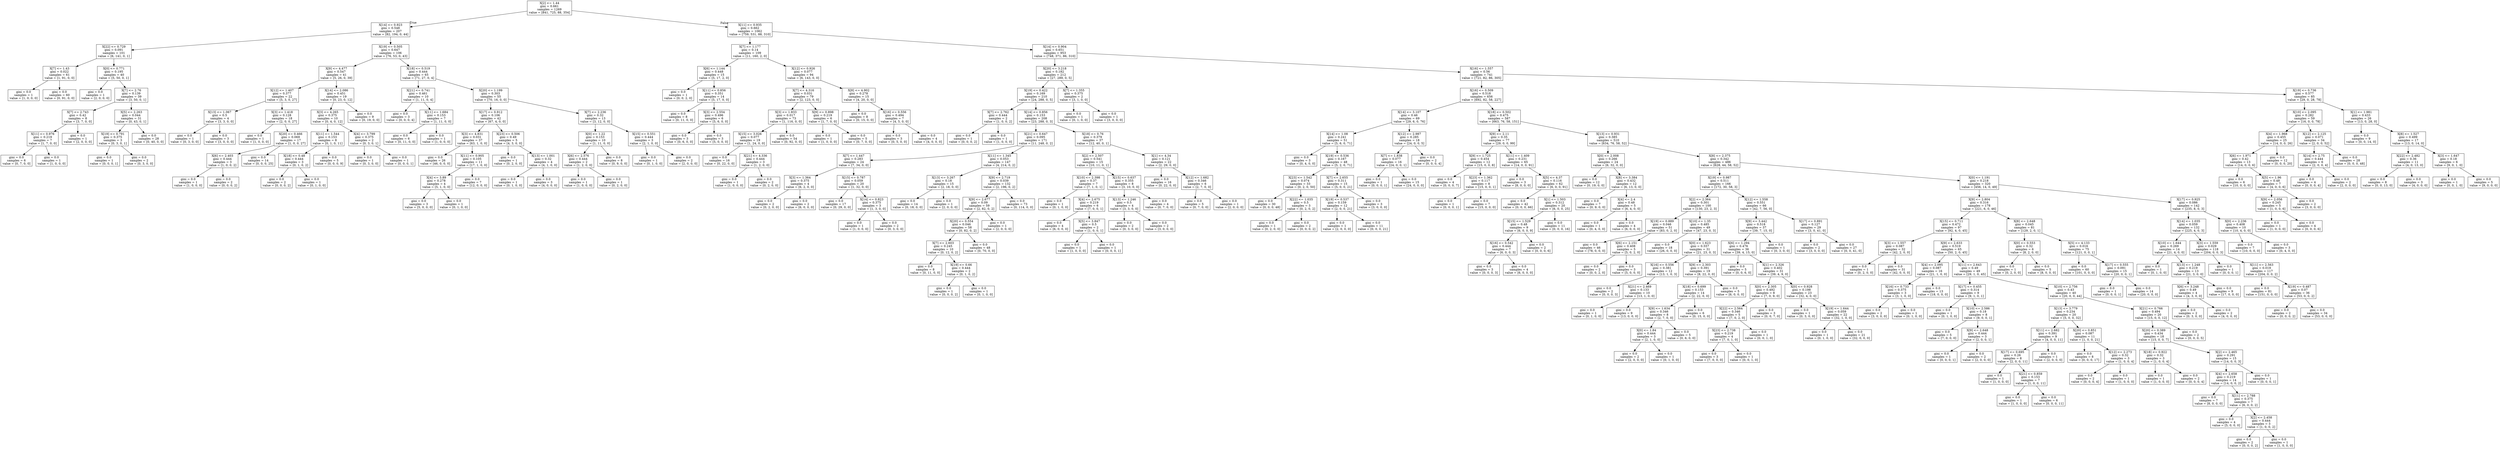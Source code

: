 digraph Tree {
node [shape=box] ;
0 [label="X[2] <= 1.44\ngini = 0.661\nsamples = 1269\nvalue = [841, 725, 88, 354]"] ;
1 [label="X[14] <= 0.923\ngini = 0.548\nsamples = 207\nvalue = [82, 194, 0, 44]"] ;
0 -> 1 [labeldistance=2.5, labelangle=45, headlabel="True"] ;
2 [label="X[22] <= 0.729\ngini = 0.091\nsamples = 101\nvalue = [6, 141, 0, 1]"] ;
1 -> 2 ;
3 [label="X[7] <= 1.43\ngini = 0.022\nsamples = 61\nvalue = [1, 91, 0, 0]"] ;
2 -> 3 ;
4 [label="gini = 0.0\nsamples = 1\nvalue = [1, 0, 0, 0]"] ;
3 -> 4 ;
5 [label="gini = 0.0\nsamples = 60\nvalue = [0, 91, 0, 0]"] ;
3 -> 5 ;
6 [label="X[0] <= 0.771\ngini = 0.195\nsamples = 40\nvalue = [5, 50, 0, 1]"] ;
2 -> 6 ;
7 [label="gini = 0.0\nsamples = 1\nvalue = [2, 0, 0, 0]"] ;
6 -> 7 ;
8 [label="X[7] <= 2.76\ngini = 0.139\nsamples = 39\nvalue = [3, 50, 0, 1]"] ;
6 -> 8 ;
9 [label="X[7] <= 2.743\ngini = 0.42\nsamples = 8\nvalue = [3, 7, 0, 0]"] ;
8 -> 9 ;
10 [label="X[11] <= 0.976\ngini = 0.219\nsamples = 7\nvalue = [1, 7, 0, 0]"] ;
9 -> 10 ;
11 [label="gini = 0.0\nsamples = 6\nvalue = [0, 7, 0, 0]"] ;
10 -> 11 ;
12 [label="gini = 0.0\nsamples = 1\nvalue = [1, 0, 0, 0]"] ;
10 -> 12 ;
13 [label="gini = 0.0\nsamples = 1\nvalue = [2, 0, 0, 0]"] ;
9 -> 13 ;
14 [label="X[5] <= 2.263\ngini = 0.044\nsamples = 31\nvalue = [0, 43, 0, 1]"] ;
8 -> 14 ;
15 [label="X[19] <= 0.791\ngini = 0.375\nsamples = 3\nvalue = [0, 3, 0, 1]"] ;
14 -> 15 ;
16 [label="gini = 0.0\nsamples = 1\nvalue = [0, 0, 0, 1]"] ;
15 -> 16 ;
17 [label="gini = 0.0\nsamples = 2\nvalue = [0, 3, 0, 0]"] ;
15 -> 17 ;
18 [label="gini = 0.0\nsamples = 28\nvalue = [0, 40, 0, 0]"] ;
14 -> 18 ;
19 [label="X[19] <= 0.505\ngini = 0.647\nsamples = 106\nvalue = [76, 53, 0, 43]"] ;
1 -> 19 ;
20 [label="X[9] <= 4.477\ngini = 0.547\nsamples = 41\nvalue = [5, 26, 0, 39]"] ;
19 -> 20 ;
21 [label="X[12] <= 1.407\ngini = 0.377\nsamples = 22\nvalue = [5, 3, 0, 27]"] ;
20 -> 21 ;
22 [label="X[13] <= 1.067\ngini = 0.5\nsamples = 4\nvalue = [3, 3, 0, 0]"] ;
21 -> 22 ;
23 [label="gini = 0.0\nsamples = 1\nvalue = [0, 3, 0, 0]"] ;
22 -> 23 ;
24 [label="gini = 0.0\nsamples = 3\nvalue = [3, 0, 0, 0]"] ;
22 -> 24 ;
25 [label="X[3] <= 1.418\ngini = 0.128\nsamples = 18\nvalue = [2, 0, 0, 27]"] ;
21 -> 25 ;
26 [label="gini = 0.0\nsamples = 1\nvalue = [1, 0, 0, 0]"] ;
25 -> 26 ;
27 [label="X[20] <= 0.466\ngini = 0.069\nsamples = 17\nvalue = [1, 0, 0, 27]"] ;
25 -> 27 ;
28 [label="X[6] <= 2.403\ngini = 0.444\nsamples = 3\nvalue = [1, 0, 0, 2]"] ;
27 -> 28 ;
29 [label="gini = 0.0\nsamples = 1\nvalue = [1, 0, 0, 0]"] ;
28 -> 29 ;
30 [label="gini = 0.0\nsamples = 2\nvalue = [0, 0, 0, 2]"] ;
28 -> 30 ;
31 [label="gini = 0.0\nsamples = 14\nvalue = [0, 0, 0, 25]"] ;
27 -> 31 ;
32 [label="X[14] <= 2.086\ngini = 0.451\nsamples = 19\nvalue = [0, 23, 0, 12]"] ;
20 -> 32 ;
33 [label="X[3] <= 4.265\ngini = 0.375\nsamples = 10\nvalue = [0, 4, 0, 12]"] ;
32 -> 33 ;
34 [label="X[11] <= 1.544\ngini = 0.153\nsamples = 8\nvalue = [0, 1, 0, 11]"] ;
33 -> 34 ;
35 [label="X[18] <= 0.48\ngini = 0.444\nsamples = 3\nvalue = [0, 1, 0, 2]"] ;
34 -> 35 ;
36 [label="gini = 0.0\nsamples = 2\nvalue = [0, 0, 0, 2]"] ;
35 -> 36 ;
37 [label="gini = 0.0\nsamples = 1\nvalue = [0, 1, 0, 0]"] ;
35 -> 37 ;
38 [label="gini = 0.0\nsamples = 5\nvalue = [0, 0, 0, 9]"] ;
34 -> 38 ;
39 [label="X[4] <= 3.799\ngini = 0.375\nsamples = 2\nvalue = [0, 3, 0, 1]"] ;
33 -> 39 ;
40 [label="gini = 0.0\nsamples = 1\nvalue = [0, 3, 0, 0]"] ;
39 -> 40 ;
41 [label="gini = 0.0\nsamples = 1\nvalue = [0, 0, 0, 1]"] ;
39 -> 41 ;
42 [label="gini = 0.0\nsamples = 9\nvalue = [0, 19, 0, 0]"] ;
32 -> 42 ;
43 [label="X[18] <= 0.519\ngini = 0.444\nsamples = 65\nvalue = [71, 27, 0, 4]"] ;
19 -> 43 ;
44 [label="X[21] <= 0.741\ngini = 0.461\nsamples = 10\nvalue = [1, 11, 0, 4]"] ;
43 -> 44 ;
45 [label="gini = 0.0\nsamples = 3\nvalue = [0, 0, 0, 4]"] ;
44 -> 45 ;
46 [label="X[11] <= 1.684\ngini = 0.153\nsamples = 7\nvalue = [1, 11, 0, 0]"] ;
44 -> 46 ;
47 [label="gini = 0.0\nsamples = 6\nvalue = [0, 11, 0, 0]"] ;
46 -> 47 ;
48 [label="gini = 0.0\nsamples = 1\nvalue = [1, 0, 0, 0]"] ;
46 -> 48 ;
49 [label="X[20] <= 1.199\ngini = 0.303\nsamples = 55\nvalue = [70, 16, 0, 0]"] ;
43 -> 49 ;
50 [label="X[17] <= 0.912\ngini = 0.106\nsamples = 42\nvalue = [67, 4, 0, 0]"] ;
49 -> 50 ;
51 [label="X[3] <= 4.831\ngini = 0.031\nsamples = 37\nvalue = [63, 1, 0, 0]"] ;
50 -> 51 ;
52 [label="gini = 0.0\nsamples = 26\nvalue = [46, 0, 0, 0]"] ;
51 -> 52 ;
53 [label="X[11] <= 0.905\ngini = 0.105\nsamples = 11\nvalue = [17, 1, 0, 0]"] ;
51 -> 53 ;
54 [label="X[4] <= 3.89\ngini = 0.278\nsamples = 4\nvalue = [5, 1, 0, 0]"] ;
53 -> 54 ;
55 [label="gini = 0.0\nsamples = 3\nvalue = [5, 0, 0, 0]"] ;
54 -> 55 ;
56 [label="gini = 0.0\nsamples = 1\nvalue = [0, 1, 0, 0]"] ;
54 -> 56 ;
57 [label="gini = 0.0\nsamples = 7\nvalue = [12, 0, 0, 0]"] ;
53 -> 57 ;
58 [label="X[23] <= 0.506\ngini = 0.49\nsamples = 5\nvalue = [4, 3, 0, 0]"] ;
50 -> 58 ;
59 [label="gini = 0.0\nsamples = 1\nvalue = [0, 2, 0, 0]"] ;
58 -> 59 ;
60 [label="X[13] <= 1.001\ngini = 0.32\nsamples = 4\nvalue = [4, 1, 0, 0]"] ;
58 -> 60 ;
61 [label="gini = 0.0\nsamples = 1\nvalue = [0, 1, 0, 0]"] ;
60 -> 61 ;
62 [label="gini = 0.0\nsamples = 3\nvalue = [4, 0, 0, 0]"] ;
60 -> 62 ;
63 [label="X[7] <= 2.236\ngini = 0.32\nsamples = 13\nvalue = [3, 12, 0, 0]"] ;
49 -> 63 ;
64 [label="X[0] <= 1.22\ngini = 0.153\nsamples = 10\nvalue = [1, 11, 0, 0]"] ;
63 -> 64 ;
65 [label="X[6] <= 2.576\ngini = 0.444\nsamples = 2\nvalue = [1, 2, 0, 0]"] ;
64 -> 65 ;
66 [label="gini = 0.0\nsamples = 1\nvalue = [1, 0, 0, 0]"] ;
65 -> 66 ;
67 [label="gini = 0.0\nsamples = 1\nvalue = [0, 2, 0, 0]"] ;
65 -> 67 ;
68 [label="gini = 0.0\nsamples = 8\nvalue = [0, 9, 0, 0]"] ;
64 -> 68 ;
69 [label="X[15] <= 0.551\ngini = 0.444\nsamples = 3\nvalue = [2, 1, 0, 0]"] ;
63 -> 69 ;
70 [label="gini = 0.0\nsamples = 1\nvalue = [0, 1, 0, 0]"] ;
69 -> 70 ;
71 [label="gini = 0.0\nsamples = 2\nvalue = [2, 0, 0, 0]"] ;
69 -> 71 ;
72 [label="X[11] <= 0.935\ngini = 0.662\nsamples = 1062\nvalue = [759, 531, 88, 310]"] ;
0 -> 72 [labeldistance=2.5, labelangle=-45, headlabel="False"] ;
73 [label="X[7] <= 1.177\ngini = 0.14\nsamples = 109\nvalue = [11, 160, 2, 0]"] ;
72 -> 73 ;
74 [label="X[6] <= 1.144\ngini = 0.448\nsamples = 15\nvalue = [5, 17, 2, 0]"] ;
73 -> 74 ;
75 [label="gini = 0.0\nsamples = 1\nvalue = [0, 0, 2, 0]"] ;
74 -> 75 ;
76 [label="X[11] <= 0.856\ngini = 0.351\nsamples = 14\nvalue = [5, 17, 0, 0]"] ;
74 -> 76 ;
77 [label="gini = 0.0\nsamples = 8\nvalue = [0, 11, 0, 0]"] ;
76 -> 77 ;
78 [label="X[3] <= 2.554\ngini = 0.496\nsamples = 6\nvalue = [5, 6, 0, 0]"] ;
76 -> 78 ;
79 [label="gini = 0.0\nsamples = 3\nvalue = [0, 6, 0, 0]"] ;
78 -> 79 ;
80 [label="gini = 0.0\nsamples = 3\nvalue = [5, 0, 0, 0]"] ;
78 -> 80 ;
81 [label="X[12] <= 0.926\ngini = 0.077\nsamples = 94\nvalue = [6, 143, 0, 0]"] ;
73 -> 81 ;
82 [label="X[7] <= 4.316\ngini = 0.031\nsamples = 79\nvalue = [2, 123, 0, 0]"] ;
81 -> 82 ;
83 [label="X[3] <= 1.833\ngini = 0.017\nsamples = 73\nvalue = [1, 116, 0, 0]"] ;
82 -> 83 ;
84 [label="X[15] <= 3.026\ngini = 0.077\nsamples = 19\nvalue = [1, 24, 0, 0]"] ;
83 -> 84 ;
85 [label="gini = 0.0\nsamples = 16\nvalue = [0, 22, 0, 0]"] ;
84 -> 85 ;
86 [label="X[21] <= 4.336\ngini = 0.444\nsamples = 3\nvalue = [1, 2, 0, 0]"] ;
84 -> 86 ;
87 [label="gini = 0.0\nsamples = 1\nvalue = [1, 0, 0, 0]"] ;
86 -> 87 ;
88 [label="gini = 0.0\nsamples = 2\nvalue = [0, 2, 0, 0]"] ;
86 -> 88 ;
89 [label="gini = 0.0\nsamples = 54\nvalue = [0, 92, 0, 0]"] ;
83 -> 89 ;
90 [label="X[9] <= 0.898\ngini = 0.219\nsamples = 6\nvalue = [1, 7, 0, 0]"] ;
82 -> 90 ;
91 [label="gini = 0.0\nsamples = 1\nvalue = [1, 0, 0, 0]"] ;
90 -> 91 ;
92 [label="gini = 0.0\nsamples = 5\nvalue = [0, 7, 0, 0]"] ;
90 -> 92 ;
93 [label="X[8] <= 4.902\ngini = 0.278\nsamples = 15\nvalue = [4, 20, 0, 0]"] ;
81 -> 93 ;
94 [label="gini = 0.0\nsamples = 8\nvalue = [0, 15, 0, 0]"] ;
93 -> 94 ;
95 [label="X[16] <= 0.556\ngini = 0.494\nsamples = 7\nvalue = [4, 5, 0, 0]"] ;
93 -> 95 ;
96 [label="gini = 0.0\nsamples = 3\nvalue = [0, 5, 0, 0]"] ;
95 -> 96 ;
97 [label="gini = 0.0\nsamples = 4\nvalue = [4, 0, 0, 0]"] ;
95 -> 97 ;
98 [label="X[14] <= 0.904\ngini = 0.651\nsamples = 953\nvalue = [748, 371, 86, 310]"] ;
72 -> 98 ;
99 [label="X[20] <= 3.218\ngini = 0.182\nsamples = 212\nvalue = [27, 289, 0, 5]"] ;
98 -> 99 ;
100 [label="X[19] <= 0.422\ngini = 0.169\nsamples = 210\nvalue = [24, 288, 0, 5]"] ;
99 -> 100 ;
101 [label="X[7] <= 2.762\ngini = 0.444\nsamples = 2\nvalue = [1, 0, 0, 2]"] ;
100 -> 101 ;
102 [label="gini = 0.0\nsamples = 1\nvalue = [0, 0, 0, 2]"] ;
101 -> 102 ;
103 [label="gini = 0.0\nsamples = 1\nvalue = [1, 0, 0, 0]"] ;
101 -> 103 ;
104 [label="X[14] <= 0.856\ngini = 0.153\nsamples = 208\nvalue = [23, 288, 0, 3]"] ;
100 -> 104 ;
105 [label="X[21] <= 0.647\ngini = 0.095\nsamples = 171\nvalue = [11, 248, 0, 2]"] ;
104 -> 105 ;
106 [label="X[7] <= 1.447\ngini = 0.283\nsamples = 24\nvalue = [7, 34, 0, 0]"] ;
105 -> 106 ;
107 [label="X[3] <= 1.364\ngini = 0.375\nsamples = 4\nvalue = [6, 2, 0, 0]"] ;
106 -> 107 ;
108 [label="gini = 0.0\nsamples = 2\nvalue = [0, 2, 0, 0]"] ;
107 -> 108 ;
109 [label="gini = 0.0\nsamples = 2\nvalue = [6, 0, 0, 0]"] ;
107 -> 109 ;
110 [label="X[15] <= 0.787\ngini = 0.059\nsamples = 20\nvalue = [1, 32, 0, 0]"] ;
106 -> 110 ;
111 [label="gini = 0.0\nsamples = 17\nvalue = [0, 29, 0, 0]"] ;
110 -> 111 ;
112 [label="X[14] <= 0.823\ngini = 0.375\nsamples = 3\nvalue = [1, 3, 0, 0]"] ;
110 -> 112 ;
113 [label="gini = 0.0\nsamples = 1\nvalue = [1, 0, 0, 0]"] ;
112 -> 113 ;
114 [label="gini = 0.0\nsamples = 2\nvalue = [0, 3, 0, 0]"] ;
112 -> 114 ;
115 [label="X[11] <= 1.345\ngini = 0.053\nsamples = 147\nvalue = [4, 214, 0, 2]"] ;
105 -> 115 ;
116 [label="X[13] <= 3.267\ngini = 0.18\nsamples = 15\nvalue = [2, 18, 0, 0]"] ;
115 -> 116 ;
117 [label="gini = 0.0\nsamples = 14\nvalue = [0, 18, 0, 0]"] ;
116 -> 117 ;
118 [label="gini = 0.0\nsamples = 1\nvalue = [2, 0, 0, 0]"] ;
116 -> 118 ;
119 [label="X[9] <= 2.719\ngini = 0.039\nsamples = 132\nvalue = [2, 196, 0, 2]"] ;
115 -> 119 ;
120 [label="X[9] <= 2.677\ngini = 0.09\nsamples = 59\nvalue = [2, 82, 0, 2]"] ;
119 -> 120 ;
121 [label="X[20] <= 0.554\ngini = 0.046\nsamples = 58\nvalue = [0, 82, 0, 2]"] ;
120 -> 121 ;
122 [label="X[7] <= 2.603\ngini = 0.245\nsamples = 10\nvalue = [0, 12, 0, 2]"] ;
121 -> 122 ;
123 [label="gini = 0.0\nsamples = 8\nvalue = [0, 11, 0, 0]"] ;
122 -> 123 ;
124 [label="X[19] <= 0.66\ngini = 0.444\nsamples = 2\nvalue = [0, 1, 0, 2]"] ;
122 -> 124 ;
125 [label="gini = 0.0\nsamples = 1\nvalue = [0, 0, 0, 2]"] ;
124 -> 125 ;
126 [label="gini = 0.0\nsamples = 1\nvalue = [0, 1, 0, 0]"] ;
124 -> 126 ;
127 [label="gini = 0.0\nsamples = 48\nvalue = [0, 70, 0, 0]"] ;
121 -> 127 ;
128 [label="gini = 0.0\nsamples = 1\nvalue = [2, 0, 0, 0]"] ;
120 -> 128 ;
129 [label="gini = 0.0\nsamples = 73\nvalue = [0, 114, 0, 0]"] ;
119 -> 129 ;
130 [label="X[18] <= 0.76\ngini = 0.379\nsamples = 37\nvalue = [12, 40, 0, 1]"] ;
104 -> 130 ;
131 [label="X[2] <= 2.507\ngini = 0.541\nsamples = 15\nvalue = [10, 11, 0, 1]"] ;
130 -> 131 ;
132 [label="X[10] <= 2.398\ngini = 0.37\nsamples = 7\nvalue = [7, 1, 0, 1]"] ;
131 -> 132 ;
133 [label="gini = 0.0\nsamples = 1\nvalue = [0, 1, 0, 0]"] ;
132 -> 133 ;
134 [label="X[4] <= 2.675\ngini = 0.219\nsamples = 6\nvalue = [7, 0, 0, 1]"] ;
132 -> 134 ;
135 [label="gini = 0.0\nsamples = 4\nvalue = [6, 0, 0, 0]"] ;
134 -> 135 ;
136 [label="X[5] <= 3.847\ngini = 0.5\nsamples = 2\nvalue = [1, 0, 0, 1]"] ;
134 -> 136 ;
137 [label="gini = 0.0\nsamples = 1\nvalue = [1, 0, 0, 0]"] ;
136 -> 137 ;
138 [label="gini = 0.0\nsamples = 1\nvalue = [0, 0, 0, 1]"] ;
136 -> 138 ;
139 [label="X[15] <= 0.637\ngini = 0.355\nsamples = 8\nvalue = [3, 10, 0, 0]"] ;
131 -> 139 ;
140 [label="X[13] <= 1.246\ngini = 0.5\nsamples = 4\nvalue = [3, 3, 0, 0]"] ;
139 -> 140 ;
141 [label="gini = 0.0\nsamples = 2\nvalue = [0, 3, 0, 0]"] ;
140 -> 141 ;
142 [label="gini = 0.0\nsamples = 2\nvalue = [3, 0, 0, 0]"] ;
140 -> 142 ;
143 [label="gini = 0.0\nsamples = 4\nvalue = [0, 7, 0, 0]"] ;
139 -> 143 ;
144 [label="X[1] <= 4.34\ngini = 0.121\nsamples = 22\nvalue = [2, 29, 0, 0]"] ;
130 -> 144 ;
145 [label="gini = 0.0\nsamples = 16\nvalue = [0, 22, 0, 0]"] ;
144 -> 145 ;
146 [label="X[12] <= 1.682\ngini = 0.346\nsamples = 6\nvalue = [2, 7, 0, 0]"] ;
144 -> 146 ;
147 [label="gini = 0.0\nsamples = 5\nvalue = [0, 7, 0, 0]"] ;
146 -> 147 ;
148 [label="gini = 0.0\nsamples = 1\nvalue = [2, 0, 0, 0]"] ;
146 -> 148 ;
149 [label="X[7] <= 1.355\ngini = 0.375\nsamples = 2\nvalue = [3, 1, 0, 0]"] ;
99 -> 149 ;
150 [label="gini = 0.0\nsamples = 1\nvalue = [0, 1, 0, 0]"] ;
149 -> 150 ;
151 [label="gini = 0.0\nsamples = 1\nvalue = [3, 0, 0, 0]"] ;
149 -> 151 ;
152 [label="X[16] <= 1.557\ngini = 0.56\nsamples = 741\nvalue = [721, 82, 86, 305]"] ;
98 -> 152 ;
153 [label="X[16] <= 0.509\ngini = 0.518\nsamples = 656\nvalue = [692, 82, 58, 227]"] ;
152 -> 153 ;
154 [label="X[14] <= 3.107\ngini = 0.46\nsamples = 69\nvalue = [29, 6, 0, 76]"] ;
153 -> 154 ;
155 [label="X[14] <= 1.08\ngini = 0.241\nsamples = 51\nvalue = [5, 6, 0, 71]"] ;
154 -> 155 ;
156 [label="gini = 0.0\nsamples = 3\nvalue = [0, 4, 0, 0]"] ;
155 -> 156 ;
157 [label="X[19] <= 0.536\ngini = 0.167\nsamples = 48\nvalue = [5, 2, 0, 71]"] ;
155 -> 157 ;
158 [label="X[23] <= 1.542\ngini = 0.074\nsamples = 33\nvalue = [0, 2, 0, 50]"] ;
157 -> 158 ;
159 [label="gini = 0.0\nsamples = 30\nvalue = [0, 0, 0, 48]"] ;
158 -> 159 ;
160 [label="X[22] <= 1.035\ngini = 0.5\nsamples = 3\nvalue = [0, 2, 0, 2]"] ;
158 -> 160 ;
161 [label="gini = 0.0\nsamples = 1\nvalue = [0, 2, 0, 0]"] ;
160 -> 161 ;
162 [label="gini = 0.0\nsamples = 2\nvalue = [0, 0, 0, 2]"] ;
160 -> 162 ;
163 [label="X[7] <= 2.655\ngini = 0.311\nsamples = 15\nvalue = [5, 0, 0, 21]"] ;
157 -> 163 ;
164 [label="X[19] <= 0.537\ngini = 0.159\nsamples = 12\nvalue = [2, 0, 0, 21]"] ;
163 -> 164 ;
165 [label="gini = 0.0\nsamples = 1\nvalue = [2, 0, 0, 0]"] ;
164 -> 165 ;
166 [label="gini = 0.0\nsamples = 11\nvalue = [0, 0, 0, 21]"] ;
164 -> 166 ;
167 [label="gini = 0.0\nsamples = 3\nvalue = [3, 0, 0, 0]"] ;
163 -> 167 ;
168 [label="X[12] <= 2.987\ngini = 0.285\nsamples = 18\nvalue = [24, 0, 0, 5]"] ;
154 -> 168 ;
169 [label="X[7] <= 1.838\ngini = 0.077\nsamples = 16\nvalue = [24, 0, 0, 1]"] ;
168 -> 169 ;
170 [label="gini = 0.0\nsamples = 1\nvalue = [0, 0, 0, 1]"] ;
169 -> 170 ;
171 [label="gini = 0.0\nsamples = 15\nvalue = [24, 0, 0, 0]"] ;
169 -> 171 ;
172 [label="gini = 0.0\nsamples = 2\nvalue = [0, 0, 0, 4]"] ;
168 -> 172 ;
173 [label="X[18] <= 0.502\ngini = 0.475\nsamples = 587\nvalue = [663, 76, 58, 151]"] ;
153 -> 173 ;
174 [label="X[9] <= 2.11\ngini = 0.35\nsamples = 77\nvalue = [29, 0, 0, 99]"] ;
173 -> 174 ;
175 [label="X[9] <= 1.725\ngini = 0.454\nsamples = 12\nvalue = [15, 0, 0, 8]"] ;
174 -> 175 ;
176 [label="gini = 0.0\nsamples = 4\nvalue = [0, 0, 0, 7]"] ;
175 -> 176 ;
177 [label="X[23] <= 1.362\ngini = 0.117\nsamples = 8\nvalue = [15, 0, 0, 1]"] ;
175 -> 177 ;
178 [label="gini = 0.0\nsamples = 1\nvalue = [0, 0, 0, 1]"] ;
177 -> 178 ;
179 [label="gini = 0.0\nsamples = 7\nvalue = [15, 0, 0, 0]"] ;
177 -> 179 ;
180 [label="X[11] <= 1.409\ngini = 0.231\nsamples = 65\nvalue = [14, 0, 0, 91]"] ;
174 -> 180 ;
181 [label="gini = 0.0\nsamples = 3\nvalue = [8, 0, 0, 0]"] ;
180 -> 181 ;
182 [label="X[5] <= 4.37\ngini = 0.116\nsamples = 62\nvalue = [6, 0, 0, 91]"] ;
180 -> 182 ;
183 [label="gini = 0.0\nsamples = 42\nvalue = [0, 0, 0, 66]"] ;
182 -> 183 ;
184 [label="X[1] <= 1.503\ngini = 0.312\nsamples = 20\nvalue = [6, 0, 0, 25]"] ;
182 -> 184 ;
185 [label="X[15] <= 1.529\ngini = 0.48\nsamples = 9\nvalue = [6, 0, 0, 9]"] ;
184 -> 185 ;
186 [label="X[16] <= 0.542\ngini = 0.444\nsamples = 7\nvalue = [6, 0, 0, 3]"] ;
185 -> 186 ;
187 [label="gini = 0.0\nsamples = 3\nvalue = [0, 0, 0, 3]"] ;
186 -> 187 ;
188 [label="gini = 0.0\nsamples = 4\nvalue = [6, 0, 0, 0]"] ;
186 -> 188 ;
189 [label="gini = 0.0\nsamples = 2\nvalue = [0, 0, 0, 6]"] ;
185 -> 189 ;
190 [label="gini = 0.0\nsamples = 11\nvalue = [0, 0, 0, 16]"] ;
184 -> 190 ;
191 [label="X[13] <= 0.931\ngini = 0.385\nsamples = 510\nvalue = [634, 76, 58, 52]"] ;
173 -> 191 ;
192 [label="X[0] <= 2.008\ngini = 0.266\nsamples = 24\nvalue = [6, 32, 0, 0]"] ;
191 -> 192 ;
193 [label="gini = 0.0\nsamples = 12\nvalue = [0, 19, 0, 0]"] ;
192 -> 193 ;
194 [label="X[8] <= 3.384\ngini = 0.432\nsamples = 12\nvalue = [6, 13, 0, 0]"] ;
192 -> 194 ;
195 [label="gini = 0.0\nsamples = 7\nvalue = [0, 9, 0, 0]"] ;
194 -> 195 ;
196 [label="X[4] <= 2.4\ngini = 0.48\nsamples = 5\nvalue = [6, 4, 0, 0]"] ;
194 -> 196 ;
197 [label="gini = 0.0\nsamples = 1\nvalue = [0, 4, 0, 0]"] ;
196 -> 197 ;
198 [label="gini = 0.0\nsamples = 4\nvalue = [6, 0, 0, 0]"] ;
196 -> 198 ;
199 [label="X[8] <= 2.375\ngini = 0.342\nsamples = 486\nvalue = [628, 44, 58, 52]"] ;
191 -> 199 ;
200 [label="X[19] <= 0.987\ngini = 0.511\nsamples = 166\nvalue = [172, 30, 58, 3]"] ;
199 -> 200 ;
201 [label="X[2] <= 2.364\ngini = 0.301\nsamples = 100\nvalue = [130, 23, 2, 3]"] ;
200 -> 201 ;
202 [label="X[19] <= 0.889\ngini = 0.046\nsamples = 51\nvalue = [83, 0, 2, 0]"] ;
201 -> 202 ;
203 [label="gini = 0.0\nsamples = 46\nvalue = [78, 0, 0, 0]"] ;
202 -> 203 ;
204 [label="X[6] <= 2.151\ngini = 0.408\nsamples = 5\nvalue = [5, 0, 2, 0]"] ;
202 -> 204 ;
205 [label="gini = 0.0\nsamples = 2\nvalue = [0, 0, 2, 0]"] ;
204 -> 205 ;
206 [label="gini = 0.0\nsamples = 3\nvalue = [5, 0, 0, 0]"] ;
204 -> 206 ;
207 [label="X[10] <= 1.35\ngini = 0.485\nsamples = 49\nvalue = [47, 23, 0, 3]"] ;
201 -> 207 ;
208 [label="gini = 0.0\nsamples = 18\nvalue = [26, 0, 0, 0]"] ;
207 -> 208 ;
209 [label="X[0] <= 1.623\ngini = 0.557\nsamples = 31\nvalue = [21, 23, 0, 3]"] ;
207 -> 209 ;
210 [label="X[16] <= 0.556\ngini = 0.381\nsamples = 12\nvalue = [13, 1, 0, 3]"] ;
209 -> 210 ;
211 [label="gini = 0.0\nsamples = 2\nvalue = [0, 0, 0, 3]"] ;
210 -> 211 ;
212 [label="X[21] <= 2.469\ngini = 0.133\nsamples = 10\nvalue = [13, 1, 0, 0]"] ;
210 -> 212 ;
213 [label="gini = 0.0\nsamples = 1\nvalue = [0, 1, 0, 0]"] ;
212 -> 213 ;
214 [label="gini = 0.0\nsamples = 9\nvalue = [13, 0, 0, 0]"] ;
212 -> 214 ;
215 [label="X[9] <= 2.303\ngini = 0.391\nsamples = 19\nvalue = [8, 22, 0, 0]"] ;
209 -> 215 ;
216 [label="X[18] <= 0.699\ngini = 0.153\nsamples = 14\nvalue = [2, 22, 0, 0]"] ;
215 -> 216 ;
217 [label="X[9] <= 1.634\ngini = 0.346\nsamples = 8\nvalue = [2, 7, 0, 0]"] ;
216 -> 217 ;
218 [label="X[0] <= 1.84\ngini = 0.444\nsamples = 3\nvalue = [2, 1, 0, 0]"] ;
217 -> 218 ;
219 [label="gini = 0.0\nsamples = 2\nvalue = [2, 0, 0, 0]"] ;
218 -> 219 ;
220 [label="gini = 0.0\nsamples = 1\nvalue = [0, 1, 0, 0]"] ;
218 -> 220 ;
221 [label="gini = 0.0\nsamples = 5\nvalue = [0, 6, 0, 0]"] ;
217 -> 221 ;
222 [label="gini = 0.0\nsamples = 6\nvalue = [0, 15, 0, 0]"] ;
216 -> 222 ;
223 [label="gini = 0.0\nsamples = 5\nvalue = [6, 0, 0, 0]"] ;
215 -> 223 ;
224 [label="X[12] <= 1.558\ngini = 0.551\nsamples = 66\nvalue = [42, 7, 56, 0]"] ;
200 -> 224 ;
225 [label="X[9] <= 3.442\ngini = 0.518\nsamples = 37\nvalue = [39, 7, 15, 0]"] ;
224 -> 225 ;
226 [label="X[6] <= 1.294\ngini = 0.476\nsamples = 36\nvalue = [39, 4, 15, 0]"] ;
225 -> 226 ;
227 [label="gini = 0.0\nsamples = 5\nvalue = [0, 0, 6, 0]"] ;
226 -> 227 ;
228 [label="X[1] <= 2.326\ngini = 0.402\nsamples = 31\nvalue = [39, 4, 9, 0]"] ;
226 -> 228 ;
229 [label="X[0] <= 2.305\ngini = 0.492\nsamples = 8\nvalue = [7, 0, 9, 0]"] ;
228 -> 229 ;
230 [label="X[22] <= 2.564\ngini = 0.346\nsamples = 5\nvalue = [7, 0, 2, 0]"] ;
229 -> 230 ;
231 [label="X[23] <= 2.738\ngini = 0.219\nsamples = 4\nvalue = [7, 0, 1, 0]"] ;
230 -> 231 ;
232 [label="gini = 0.0\nsamples = 3\nvalue = [7, 0, 0, 0]"] ;
231 -> 232 ;
233 [label="gini = 0.0\nsamples = 1\nvalue = [0, 0, 1, 0]"] ;
231 -> 233 ;
234 [label="gini = 0.0\nsamples = 1\nvalue = [0, 0, 1, 0]"] ;
230 -> 234 ;
235 [label="gini = 0.0\nsamples = 3\nvalue = [0, 0, 7, 0]"] ;
229 -> 235 ;
236 [label="X[0] <= 0.928\ngini = 0.198\nsamples = 23\nvalue = [32, 4, 0, 0]"] ;
228 -> 236 ;
237 [label="gini = 0.0\nsamples = 1\nvalue = [0, 3, 0, 0]"] ;
236 -> 237 ;
238 [label="X[19] <= 1.644\ngini = 0.059\nsamples = 22\nvalue = [32, 1, 0, 0]"] ;
236 -> 238 ;
239 [label="gini = 0.0\nsamples = 1\nvalue = [0, 1, 0, 0]"] ;
238 -> 239 ;
240 [label="gini = 0.0\nsamples = 21\nvalue = [32, 0, 0, 0]"] ;
238 -> 240 ;
241 [label="gini = 0.0\nsamples = 1\nvalue = [0, 3, 0, 0]"] ;
225 -> 241 ;
242 [label="X[17] <= 0.891\ngini = 0.127\nsamples = 29\nvalue = [3, 0, 41, 0]"] ;
224 -> 242 ;
243 [label="gini = 0.0\nsamples = 2\nvalue = [3, 0, 0, 0]"] ;
242 -> 243 ;
244 [label="gini = 0.0\nsamples = 27\nvalue = [0, 0, 41, 0]"] ;
242 -> 244 ;
245 [label="X[0] <= 1.191\ngini = 0.218\nsamples = 320\nvalue = [456, 14, 0, 49]"] ;
199 -> 245 ;
246 [label="X[9] <= 2.804\ngini = 0.316\nsamples = 178\nvalue = [221, 6, 0, 46]"] ;
245 -> 246 ;
247 [label="X[15] <= 0.711\ngini = 0.472\nsamples = 97\nvalue = [92, 4, 0, 45]"] ;
246 -> 247 ;
248 [label="X[3] <= 1.557\ngini = 0.087\nsamples = 32\nvalue = [42, 2, 0, 0]"] ;
247 -> 248 ;
249 [label="gini = 0.0\nsamples = 1\nvalue = [0, 2, 0, 0]"] ;
248 -> 249 ;
250 [label="gini = 0.0\nsamples = 31\nvalue = [42, 0, 0, 0]"] ;
248 -> 250 ;
251 [label="X[9] <= 2.633\ngini = 0.519\nsamples = 65\nvalue = [50, 2, 0, 45]"] ;
247 -> 251 ;
252 [label="X[4] <= 2.095\ngini = 0.087\nsamples = 16\nvalue = [21, 1, 0, 0]"] ;
251 -> 252 ;
253 [label="X[16] <= 0.733\ngini = 0.375\nsamples = 3\nvalue = [3, 1, 0, 0]"] ;
252 -> 253 ;
254 [label="gini = 0.0\nsamples = 2\nvalue = [3, 0, 0, 0]"] ;
253 -> 254 ;
255 [label="gini = 0.0\nsamples = 1\nvalue = [0, 1, 0, 0]"] ;
253 -> 255 ;
256 [label="gini = 0.0\nsamples = 13\nvalue = [18, 0, 0, 0]"] ;
252 -> 256 ;
257 [label="X[11] <= 2.643\ngini = 0.49\nsamples = 49\nvalue = [29, 1, 0, 45]"] ;
251 -> 257 ;
258 [label="X[17] <= 0.455\ngini = 0.314\nsamples = 9\nvalue = [9, 1, 0, 1]"] ;
257 -> 258 ;
259 [label="gini = 0.0\nsamples = 1\nvalue = [0, 1, 0, 0]"] ;
258 -> 259 ;
260 [label="X[10] <= 2.586\ngini = 0.18\nsamples = 8\nvalue = [9, 0, 0, 1]"] ;
258 -> 260 ;
261 [label="gini = 0.0\nsamples = 5\nvalue = [7, 0, 0, 0]"] ;
260 -> 261 ;
262 [label="X[9] <= 2.648\ngini = 0.444\nsamples = 3\nvalue = [2, 0, 0, 1]"] ;
260 -> 262 ;
263 [label="gini = 0.0\nsamples = 1\nvalue = [0, 0, 0, 1]"] ;
262 -> 263 ;
264 [label="gini = 0.0\nsamples = 2\nvalue = [2, 0, 0, 0]"] ;
262 -> 264 ;
265 [label="X[10] <= 2.756\ngini = 0.43\nsamples = 40\nvalue = [20, 0, 0, 44]"] ;
257 -> 265 ;
266 [label="X[13] <= 3.779\ngini = 0.234\nsamples = 20\nvalue = [5, 0, 0, 32]"] ;
265 -> 266 ;
267 [label="X[11] <= 2.682\ngini = 0.391\nsamples = 9\nvalue = [4, 0, 0, 11]"] ;
266 -> 267 ;
268 [label="X[17] <= 0.695\ngini = 0.26\nsamples = 8\nvalue = [2, 0, 0, 11]"] ;
267 -> 268 ;
269 [label="gini = 0.0\nsamples = 1\nvalue = [1, 0, 0, 0]"] ;
268 -> 269 ;
270 [label="X[21] <= 0.859\ngini = 0.153\nsamples = 7\nvalue = [1, 0, 0, 11]"] ;
268 -> 270 ;
271 [label="gini = 0.0\nsamples = 1\nvalue = [1, 0, 0, 0]"] ;
270 -> 271 ;
272 [label="gini = 0.0\nsamples = 6\nvalue = [0, 0, 0, 11]"] ;
270 -> 272 ;
273 [label="gini = 0.0\nsamples = 1\nvalue = [2, 0, 0, 0]"] ;
267 -> 273 ;
274 [label="X[20] <= 0.851\ngini = 0.087\nsamples = 11\nvalue = [1, 0, 0, 21]"] ;
266 -> 274 ;
275 [label="gini = 0.0\nsamples = 8\nvalue = [0, 0, 0, 17]"] ;
274 -> 275 ;
276 [label="X[12] <= 2.273\ngini = 0.32\nsamples = 3\nvalue = [1, 0, 0, 4]"] ;
274 -> 276 ;
277 [label="gini = 0.0\nsamples = 2\nvalue = [0, 0, 0, 4]"] ;
276 -> 277 ;
278 [label="gini = 0.0\nsamples = 1\nvalue = [1, 0, 0, 0]"] ;
276 -> 278 ;
279 [label="X[21] <= 0.766\ngini = 0.494\nsamples = 20\nvalue = [15, 0, 0, 12]"] ;
265 -> 279 ;
280 [label="X[20] <= 0.389\ngini = 0.434\nsamples = 18\nvalue = [15, 0, 0, 7]"] ;
279 -> 280 ;
281 [label="X[18] <= 0.922\ngini = 0.32\nsamples = 3\nvalue = [1, 0, 0, 4]"] ;
280 -> 281 ;
282 [label="gini = 0.0\nsamples = 1\nvalue = [1, 0, 0, 0]"] ;
281 -> 282 ;
283 [label="gini = 0.0\nsamples = 2\nvalue = [0, 0, 0, 4]"] ;
281 -> 283 ;
284 [label="X[2] <= 2.465\ngini = 0.291\nsamples = 15\nvalue = [14, 0, 0, 3]"] ;
280 -> 284 ;
285 [label="X[4] <= 2.658\ngini = 0.219\nsamples = 14\nvalue = [14, 0, 0, 2]"] ;
284 -> 285 ;
286 [label="gini = 0.0\nsamples = 7\nvalue = [8, 0, 0, 0]"] ;
285 -> 286 ;
287 [label="X[11] <= 2.788\ngini = 0.375\nsamples = 7\nvalue = [6, 0, 0, 2]"] ;
285 -> 287 ;
288 [label="gini = 0.0\nsamples = 4\nvalue = [5, 0, 0, 0]"] ;
287 -> 288 ;
289 [label="X[2] <= 2.458\ngini = 0.444\nsamples = 3\nvalue = [1, 0, 0, 2]"] ;
287 -> 289 ;
290 [label="gini = 0.0\nsamples = 2\nvalue = [0, 0, 0, 2]"] ;
289 -> 290 ;
291 [label="gini = 0.0\nsamples = 1\nvalue = [1, 0, 0, 0]"] ;
289 -> 291 ;
292 [label="gini = 0.0\nsamples = 1\nvalue = [0, 0, 0, 1]"] ;
284 -> 292 ;
293 [label="gini = 0.0\nsamples = 2\nvalue = [0, 0, 0, 5]"] ;
279 -> 293 ;
294 [label="X[8] <= 2.648\ngini = 0.045\nsamples = 81\nvalue = [129, 2, 0, 1]"] ;
246 -> 294 ;
295 [label="X[0] <= 0.553\ngini = 0.32\nsamples = 6\nvalue = [8, 2, 0, 0]"] ;
294 -> 295 ;
296 [label="gini = 0.0\nsamples = 1\nvalue = [0, 2, 0, 0]"] ;
295 -> 296 ;
297 [label="gini = 0.0\nsamples = 5\nvalue = [8, 0, 0, 0]"] ;
295 -> 297 ;
298 [label="X[5] <= 4.133\ngini = 0.016\nsamples = 75\nvalue = [121, 0, 0, 1]"] ;
294 -> 298 ;
299 [label="gini = 0.0\nsamples = 60\nvalue = [101, 0, 0, 0]"] ;
298 -> 299 ;
300 [label="X[17] <= 0.555\ngini = 0.091\nsamples = 15\nvalue = [20, 0, 0, 1]"] ;
298 -> 300 ;
301 [label="gini = 0.0\nsamples = 1\nvalue = [0, 0, 0, 1]"] ;
300 -> 301 ;
302 [label="gini = 0.0\nsamples = 14\nvalue = [20, 0, 0, 0]"] ;
300 -> 302 ;
303 [label="X[17] <= 0.925\ngini = 0.086\nsamples = 142\nvalue = [235, 8, 0, 3]"] ;
245 -> 303 ;
304 [label="X[14] <= 1.035\ngini = 0.059\nsamples = 132\nvalue = [225, 4, 0, 3]"] ;
303 -> 304 ;
305 [label="X[10] <= 1.644\ngini = 0.269\nsamples = 14\nvalue = [21, 4, 0, 0]"] ;
304 -> 305 ;
306 [label="gini = 0.0\nsamples = 1\nvalue = [0, 1, 0, 0]"] ;
305 -> 306 ;
307 [label="X[13] <= 1.248\ngini = 0.219\nsamples = 13\nvalue = [21, 3, 0, 0]"] ;
305 -> 307 ;
308 [label="X[6] <= 3.248\ngini = 0.49\nsamples = 4\nvalue = [4, 3, 0, 0]"] ;
307 -> 308 ;
309 [label="gini = 0.0\nsamples = 2\nvalue = [0, 3, 0, 0]"] ;
308 -> 309 ;
310 [label="gini = 0.0\nsamples = 2\nvalue = [4, 0, 0, 0]"] ;
308 -> 310 ;
311 [label="gini = 0.0\nsamples = 9\nvalue = [17, 0, 0, 0]"] ;
307 -> 311 ;
312 [label="X[3] <= 1.559\ngini = 0.029\nsamples = 118\nvalue = [204, 0, 0, 3]"] ;
304 -> 312 ;
313 [label="gini = 0.0\nsamples = 1\nvalue = [0, 0, 0, 1]"] ;
312 -> 313 ;
314 [label="X[11] <= 2.563\ngini = 0.019\nsamples = 117\nvalue = [204, 0, 0, 2]"] ;
312 -> 314 ;
315 [label="gini = 0.0\nsamples = 81\nvalue = [151, 0, 0, 0]"] ;
314 -> 315 ;
316 [label="X[19] <= 0.487\ngini = 0.07\nsamples = 36\nvalue = [53, 0, 0, 2]"] ;
314 -> 316 ;
317 [label="gini = 0.0\nsamples = 2\nvalue = [0, 0, 0, 2]"] ;
316 -> 317 ;
318 [label="gini = 0.0\nsamples = 34\nvalue = [53, 0, 0, 0]"] ;
316 -> 318 ;
319 [label="X[0] <= 2.236\ngini = 0.408\nsamples = 10\nvalue = [10, 4, 0, 0]"] ;
303 -> 319 ;
320 [label="gini = 0.0\nsamples = 7\nvalue = [10, 0, 0, 0]"] ;
319 -> 320 ;
321 [label="gini = 0.0\nsamples = 3\nvalue = [0, 4, 0, 0]"] ;
319 -> 321 ;
322 [label="X[19] <= 0.736\ngini = 0.577\nsamples = 85\nvalue = [29, 0, 28, 78]"] ;
152 -> 322 ;
323 [label="X[10] <= 2.095\ngini = 0.282\nsamples = 59\nvalue = [16, 0, 0, 78]"] ;
322 -> 323 ;
324 [label="X[4] <= 1.968\ngini = 0.455\nsamples = 25\nvalue = [14, 0, 0, 26]"] ;
323 -> 324 ;
325 [label="X[6] <= 1.971\ngini = 0.42\nsamples = 13\nvalue = [14, 0, 0, 6]"] ;
324 -> 325 ;
326 [label="gini = 0.0\nsamples = 6\nvalue = [10, 0, 0, 0]"] ;
325 -> 326 ;
327 [label="X[5] <= 1.96\ngini = 0.48\nsamples = 7\nvalue = [4, 0, 0, 6]"] ;
325 -> 327 ;
328 [label="X[9] <= 2.056\ngini = 0.245\nsamples = 5\nvalue = [1, 0, 0, 6]"] ;
327 -> 328 ;
329 [label="gini = 0.0\nsamples = 1\nvalue = [1, 0, 0, 0]"] ;
328 -> 329 ;
330 [label="gini = 0.0\nsamples = 4\nvalue = [0, 0, 0, 6]"] ;
328 -> 330 ;
331 [label="gini = 0.0\nsamples = 2\nvalue = [3, 0, 0, 0]"] ;
327 -> 331 ;
332 [label="gini = 0.0\nsamples = 12\nvalue = [0, 0, 0, 20]"] ;
324 -> 332 ;
333 [label="X[12] <= 2.125\ngini = 0.071\nsamples = 34\nvalue = [2, 0, 0, 52]"] ;
323 -> 333 ;
334 [label="X[14] <= 2.75\ngini = 0.444\nsamples = 6\nvalue = [2, 0, 0, 4]"] ;
333 -> 334 ;
335 [label="gini = 0.0\nsamples = 4\nvalue = [0, 0, 0, 4]"] ;
334 -> 335 ;
336 [label="gini = 0.0\nsamples = 2\nvalue = [2, 0, 0, 0]"] ;
334 -> 336 ;
337 [label="gini = 0.0\nsamples = 28\nvalue = [0, 0, 0, 48]"] ;
333 -> 337 ;
338 [label="X[1] <= 1.981\ngini = 0.433\nsamples = 26\nvalue = [13, 0, 28, 0]"] ;
322 -> 338 ;
339 [label="gini = 0.0\nsamples = 9\nvalue = [0, 0, 14, 0]"] ;
338 -> 339 ;
340 [label="X[8] <= 1.527\ngini = 0.499\nsamples = 17\nvalue = [13, 0, 14, 0]"] ;
338 -> 340 ;
341 [label="X[22] <= 2.482\ngini = 0.36\nsamples = 11\nvalue = [4, 0, 13, 0]"] ;
340 -> 341 ;
342 [label="gini = 0.0\nsamples = 8\nvalue = [0, 0, 13, 0]"] ;
341 -> 342 ;
343 [label="gini = 0.0\nsamples = 3\nvalue = [4, 0, 0, 0]"] ;
341 -> 343 ;
344 [label="X[3] <= 1.647\ngini = 0.18\nsamples = 6\nvalue = [9, 0, 1, 0]"] ;
340 -> 344 ;
345 [label="gini = 0.0\nsamples = 1\nvalue = [0, 0, 1, 0]"] ;
344 -> 345 ;
346 [label="gini = 0.0\nsamples = 5\nvalue = [9, 0, 0, 0]"] ;
344 -> 346 ;
}